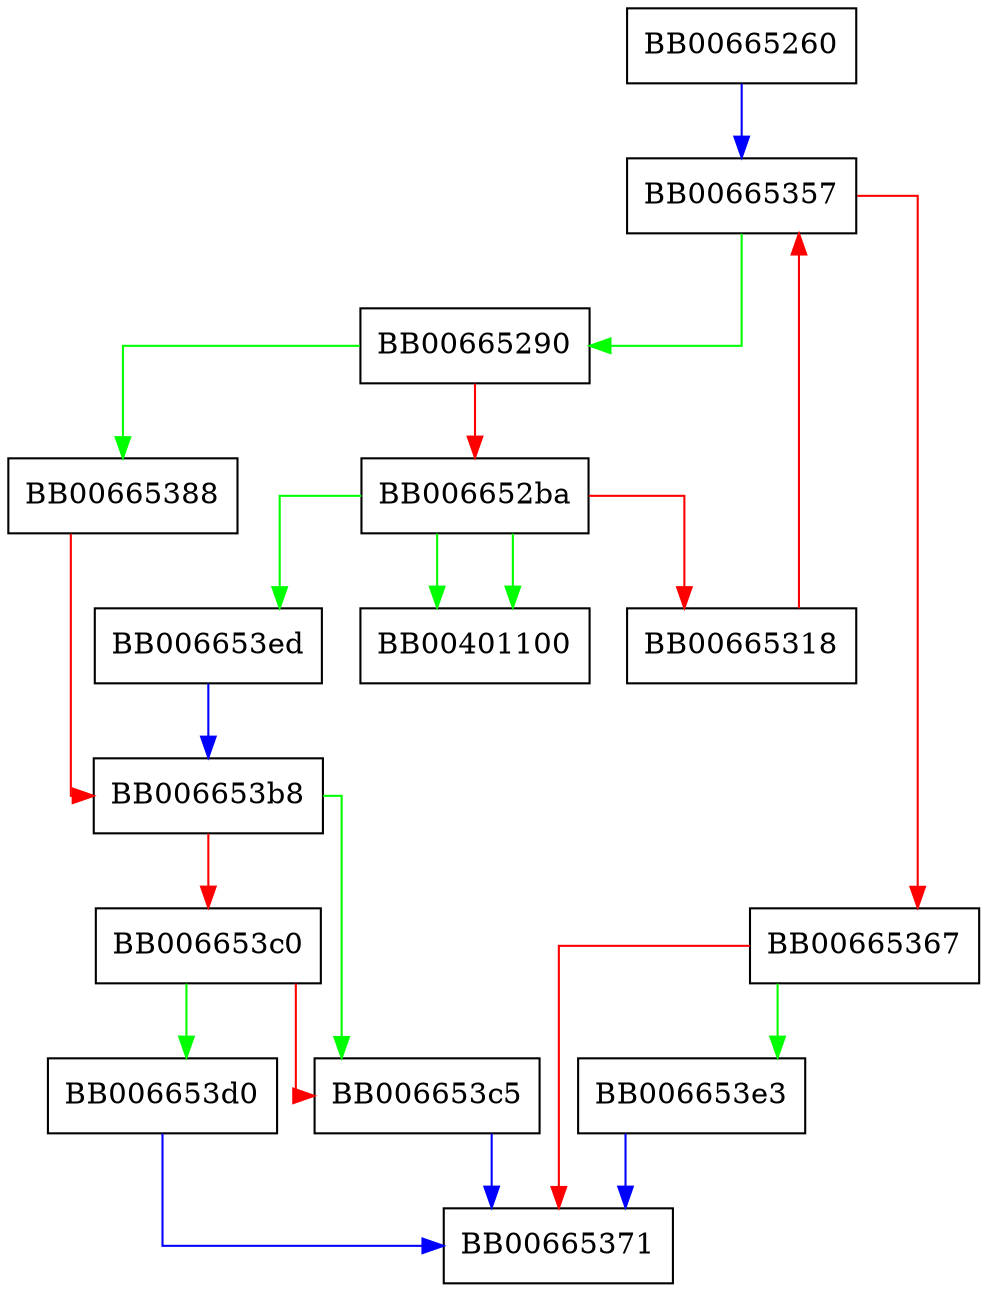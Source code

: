 digraph i2v_AUTHORITY_INFO_ACCESS {
  node [shape="box"];
  graph [splines=ortho];
  BB00665260 -> BB00665357 [color="blue"];
  BB00665290 -> BB00665388 [color="green"];
  BB00665290 -> BB006652ba [color="red"];
  BB006652ba -> BB00401100 [color="green"];
  BB006652ba -> BB00401100 [color="green"];
  BB006652ba -> BB006653ed [color="green"];
  BB006652ba -> BB00665318 [color="red"];
  BB00665318 -> BB00665357 [color="red"];
  BB00665357 -> BB00665290 [color="green"];
  BB00665357 -> BB00665367 [color="red"];
  BB00665367 -> BB006653e3 [color="green"];
  BB00665367 -> BB00665371 [color="red"];
  BB00665388 -> BB006653b8 [color="red"];
  BB006653b8 -> BB006653c5 [color="green"];
  BB006653b8 -> BB006653c0 [color="red"];
  BB006653c0 -> BB006653d0 [color="green"];
  BB006653c0 -> BB006653c5 [color="red"];
  BB006653c5 -> BB00665371 [color="blue"];
  BB006653d0 -> BB00665371 [color="blue"];
  BB006653e3 -> BB00665371 [color="blue"];
  BB006653ed -> BB006653b8 [color="blue"];
}